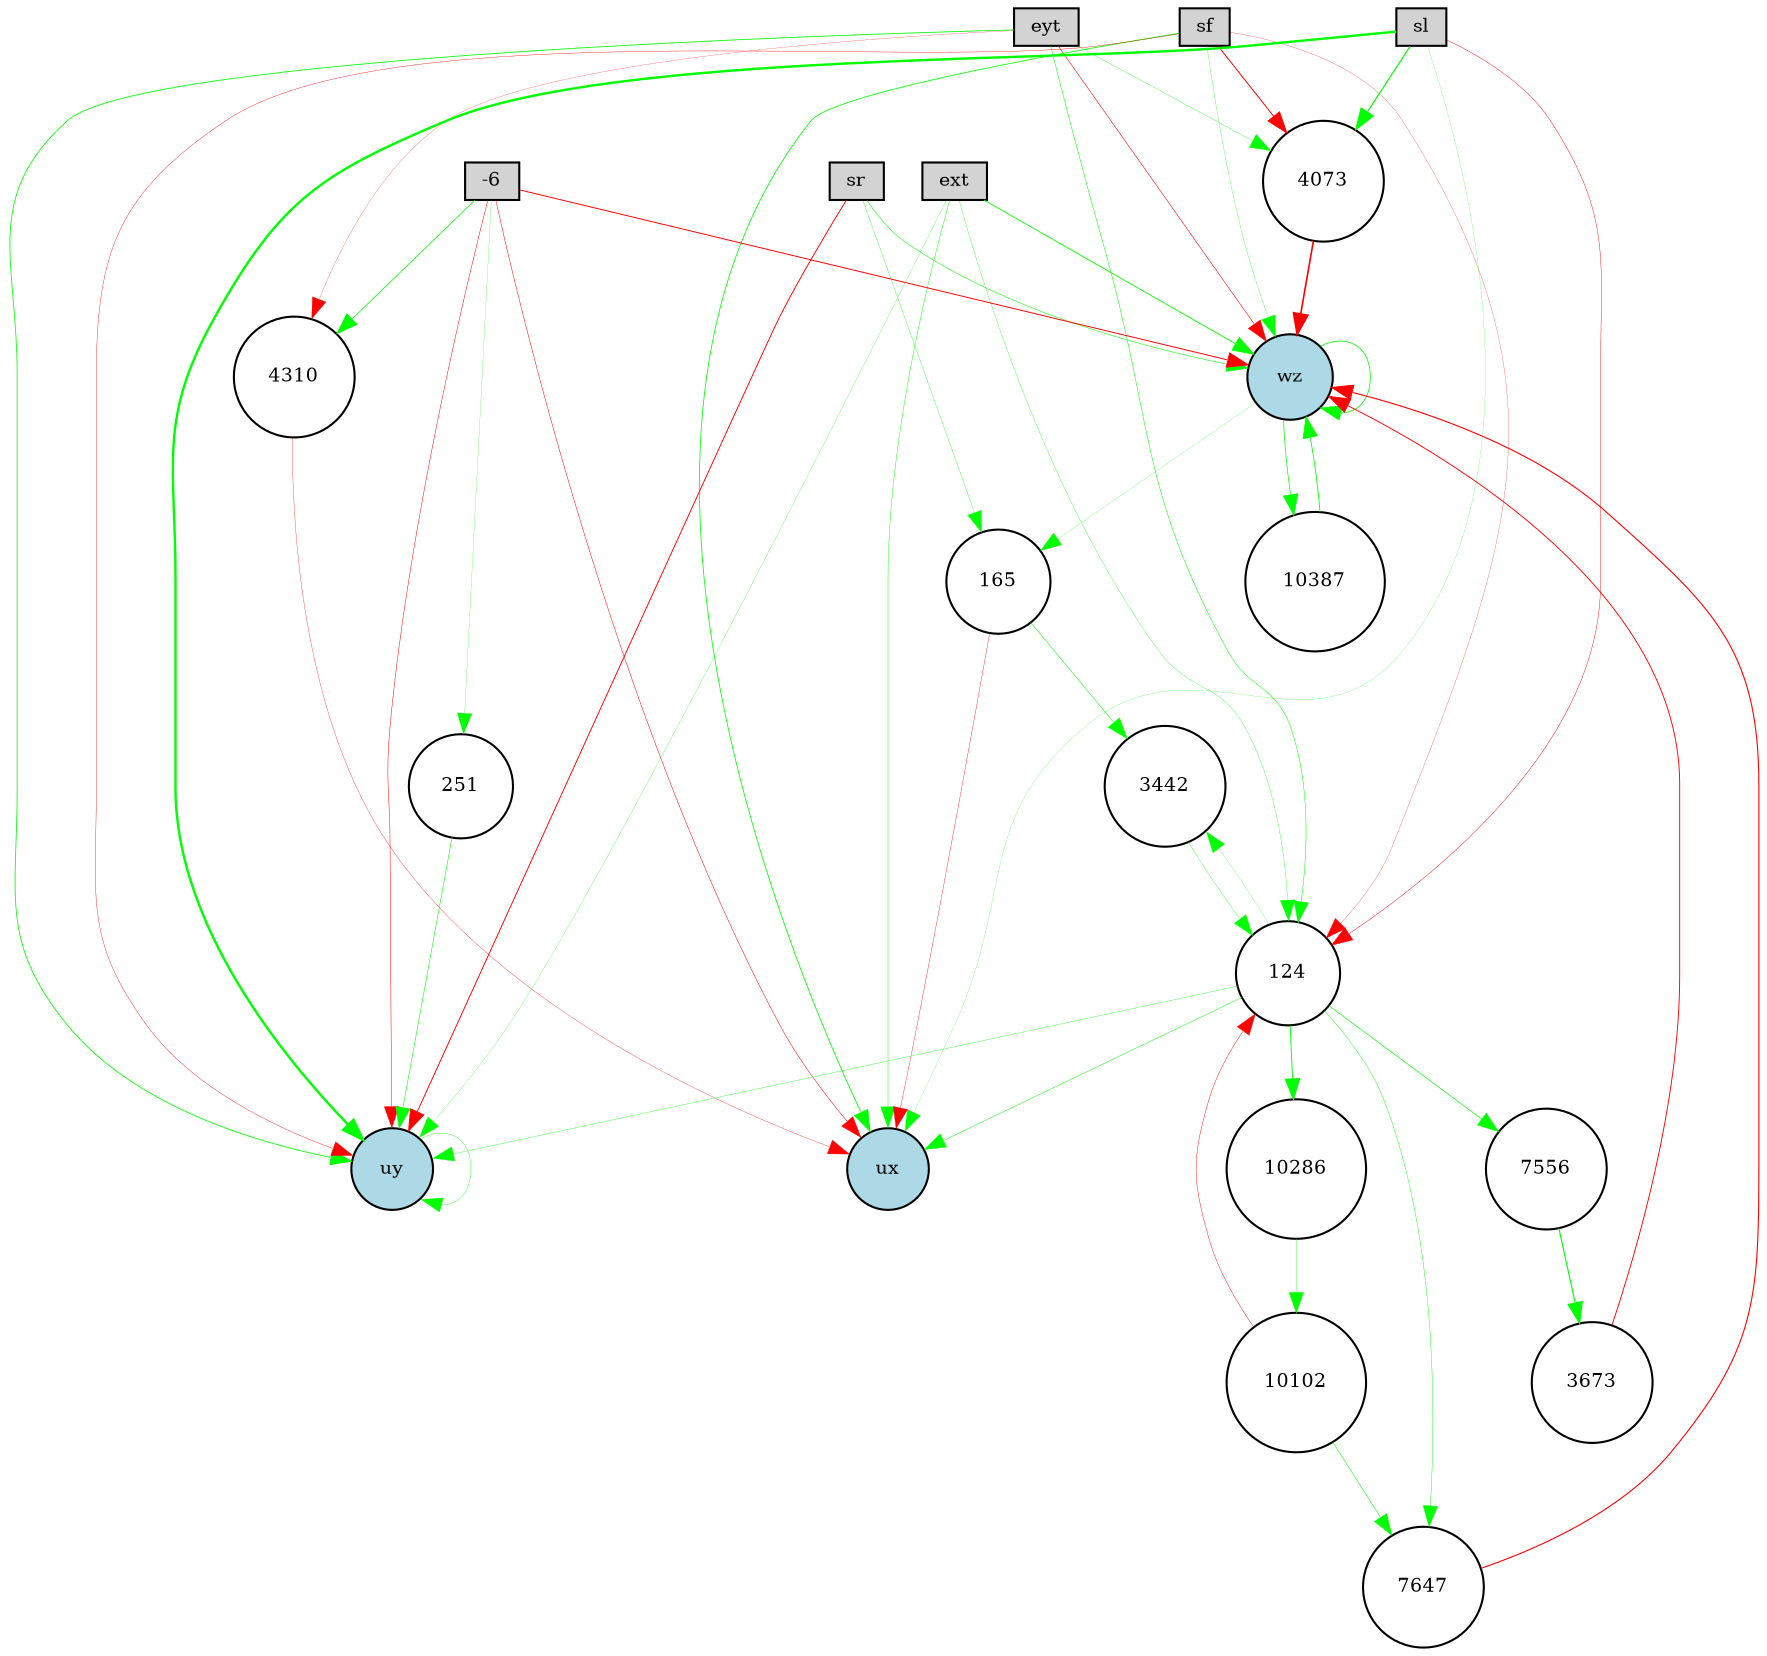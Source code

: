 digraph {
	node [fontsize=9 height=0.2 shape=circle width=0.2]
	ext [fillcolor=lightgray shape=box style=filled]
	eyt [fillcolor=lightgray shape=box style=filled]
	sf [fillcolor=lightgray shape=box style=filled]
	sl [fillcolor=lightgray shape=box style=filled]
	sr [fillcolor=lightgray shape=box style=filled]
	-6 [fillcolor=lightgray shape=box style=filled]
	ux [fillcolor=lightblue style=filled]
	uy [fillcolor=lightblue style=filled]
	wz [fillcolor=lightblue style=filled]
	7556 [fillcolor=white style=filled]
	165 [fillcolor=white style=filled]
	4073 [fillcolor=white style=filled]
	10286 [fillcolor=white style=filled]
	3442 [fillcolor=white style=filled]
	10387 [fillcolor=white style=filled]
	10102 [fillcolor=white style=filled]
	4310 [fillcolor=white style=filled]
	3673 [fillcolor=white style=filled]
	251 [fillcolor=white style=filled]
	124 [fillcolor=white style=filled]
	7647 [fillcolor=white style=filled]
	sl -> 124 [color=red penwidth=0.20997772084048266 style=solid]
	-6 -> 4310 [color=green penwidth=0.36528828261009694 style=solid]
	7556 -> 3673 [color=green penwidth=0.5416207111874182 style=solid]
	3442 -> 124 [color=green penwidth=0.16011210006896265 style=solid]
	eyt -> wz [color=red penwidth=0.2647330525764645 style=solid]
	124 -> ux [color=green penwidth=0.23031736511795572 style=solid]
	4310 -> ux [color=red penwidth=0.1502130890819292 style=solid]
	ext -> ux [color=green penwidth=0.21273746242637814 style=solid]
	ext -> uy [color=green penwidth=0.12720269538205736 style=solid]
	sr -> uy [color=red penwidth=0.45134154318622555 style=solid]
	-6 -> 251 [color=green penwidth=0.1082627426678353 style=solid]
	ext -> 124 [color=green penwidth=0.15166148011047537 style=solid]
	-6 -> ux [color=red penwidth=0.2411137919303114 style=solid]
	165 -> 3442 [color=green penwidth=0.2493069430911863 style=solid]
	eyt -> 4310 [color=red penwidth=0.10764073798475564 style=solid]
	sf -> wz [color=green penwidth=0.1370533544326312 style=solid]
	7647 -> wz [color=red penwidth=0.5286415449889652 style=solid]
	eyt -> uy [color=green penwidth=0.39258594847344896 style=solid]
	3673 -> wz [color=red penwidth=0.44369623556826776 style=solid]
	10102 -> 124 [color=red penwidth=0.20680002377348253 style=solid]
	10286 -> 10102 [color=green penwidth=0.15983445544763444 style=solid]
	10102 -> 7647 [color=green penwidth=0.2630430156832237 style=solid]
	uy -> uy [color=green penwidth=0.16362729976548568 style=solid]
	124 -> 3442 [color=green penwidth=0.11583734475503563 style=solid]
	sf -> 124 [color=red penwidth=0.1163712975590653 style=solid]
	-6 -> uy [color=red penwidth=0.23533419106277229 style=solid]
	4073 -> wz [color=red penwidth=0.7847033419868286 style=solid]
	sf -> 4073 [color=red penwidth=0.4653985418821186 style=solid]
	ext -> wz [color=green penwidth=0.40939926231824963 style=solid]
	sf -> uy [color=red penwidth=0.1837819354367029 style=solid]
	10387 -> wz [color=green penwidth=0.3909373541380913 style=solid]
	251 -> uy [color=green penwidth=0.26139973631588465 style=solid]
	124 -> 10286 [color=green penwidth=0.4370962872446509 style=solid]
	165 -> ux [color=red penwidth=0.1774137453787577 style=solid]
	sl -> ux [color=green penwidth=0.1001261571642583 style=solid]
	wz -> 10387 [color=green penwidth=0.34072994480209007 style=solid]
	sr -> wz [color=green penwidth=0.26074044250654826 style=solid]
	sr -> 165 [color=green penwidth=0.15881124402504182 style=solid]
	sl -> uy [color=green penwidth=1.1476422987894281 style=solid]
	124 -> 7647 [color=green penwidth=0.2036627949941402 style=solid]
	124 -> 7556 [color=green penwidth=0.31686779132971576 style=solid]
	eyt -> 4073 [color=green penwidth=0.15153097491660017 style=solid]
	sl -> 4073 [color=green penwidth=0.564244953475575 style=solid]
	wz -> wz [color=green penwidth=0.37438572371380097 style=solid]
	sf -> ux [color=green penwidth=0.38887665637415414 style=solid]
	-6 -> wz [color=red penwidth=0.4597679803817717 style=solid]
	eyt -> 124 [color=green penwidth=0.24575941427590606 style=solid]
	124 -> uy [color=green penwidth=0.16580057599977482 style=solid]
	wz -> 165 [color=green penwidth=0.10272608780496312 style=solid]
}
